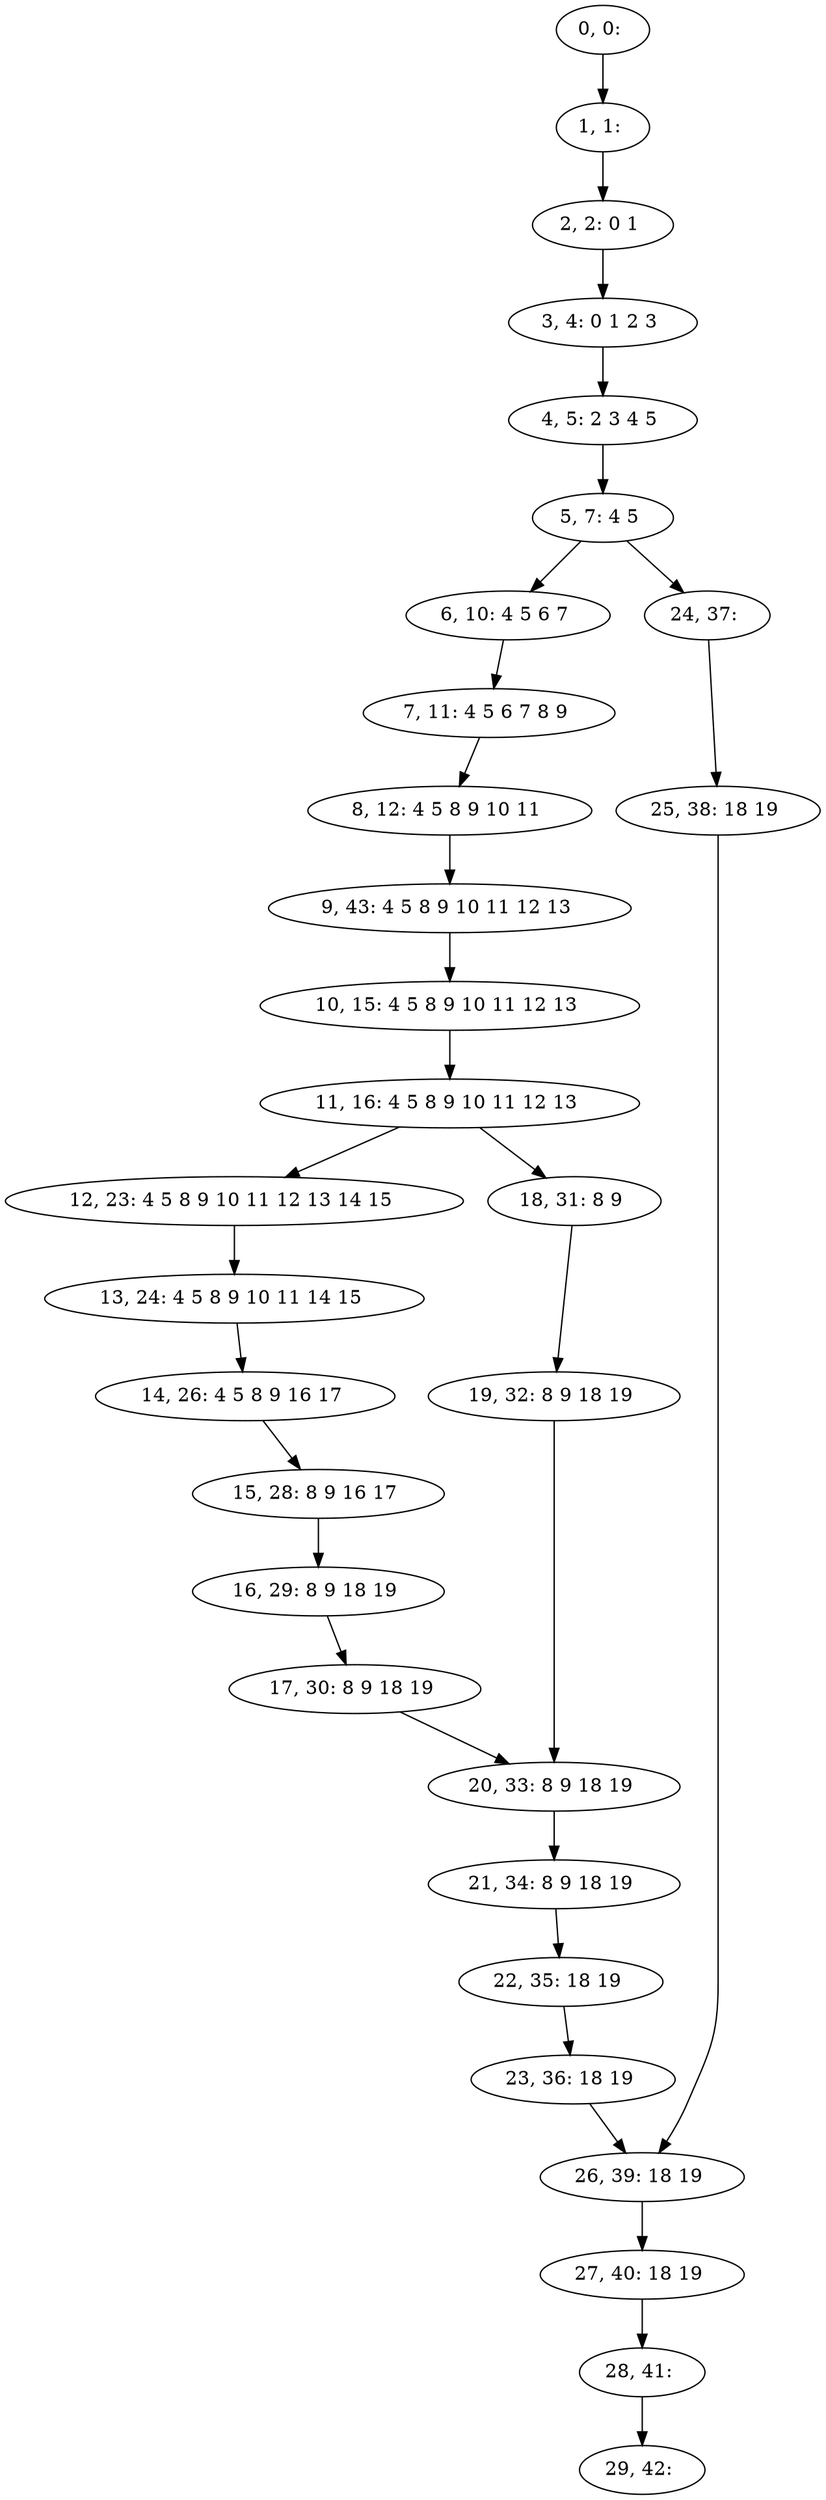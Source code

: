 digraph G {
0[label="0, 0: "];
1[label="1, 1: "];
2[label="2, 2: 0 1 "];
3[label="3, 4: 0 1 2 3 "];
4[label="4, 5: 2 3 4 5 "];
5[label="5, 7: 4 5 "];
6[label="6, 10: 4 5 6 7 "];
7[label="7, 11: 4 5 6 7 8 9 "];
8[label="8, 12: 4 5 8 9 10 11 "];
9[label="9, 43: 4 5 8 9 10 11 12 13 "];
10[label="10, 15: 4 5 8 9 10 11 12 13 "];
11[label="11, 16: 4 5 8 9 10 11 12 13 "];
12[label="12, 23: 4 5 8 9 10 11 12 13 14 15 "];
13[label="13, 24: 4 5 8 9 10 11 14 15 "];
14[label="14, 26: 4 5 8 9 16 17 "];
15[label="15, 28: 8 9 16 17 "];
16[label="16, 29: 8 9 18 19 "];
17[label="17, 30: 8 9 18 19 "];
18[label="18, 31: 8 9 "];
19[label="19, 32: 8 9 18 19 "];
20[label="20, 33: 8 9 18 19 "];
21[label="21, 34: 8 9 18 19 "];
22[label="22, 35: 18 19 "];
23[label="23, 36: 18 19 "];
24[label="24, 37: "];
25[label="25, 38: 18 19 "];
26[label="26, 39: 18 19 "];
27[label="27, 40: 18 19 "];
28[label="28, 41: "];
29[label="29, 42: "];
0->1 ;
1->2 ;
2->3 ;
3->4 ;
4->5 ;
5->6 ;
5->24 ;
6->7 ;
7->8 ;
8->9 ;
9->10 ;
10->11 ;
11->12 ;
11->18 ;
12->13 ;
13->14 ;
14->15 ;
15->16 ;
16->17 ;
17->20 ;
18->19 ;
19->20 ;
20->21 ;
21->22 ;
22->23 ;
23->26 ;
24->25 ;
25->26 ;
26->27 ;
27->28 ;
28->29 ;
}
